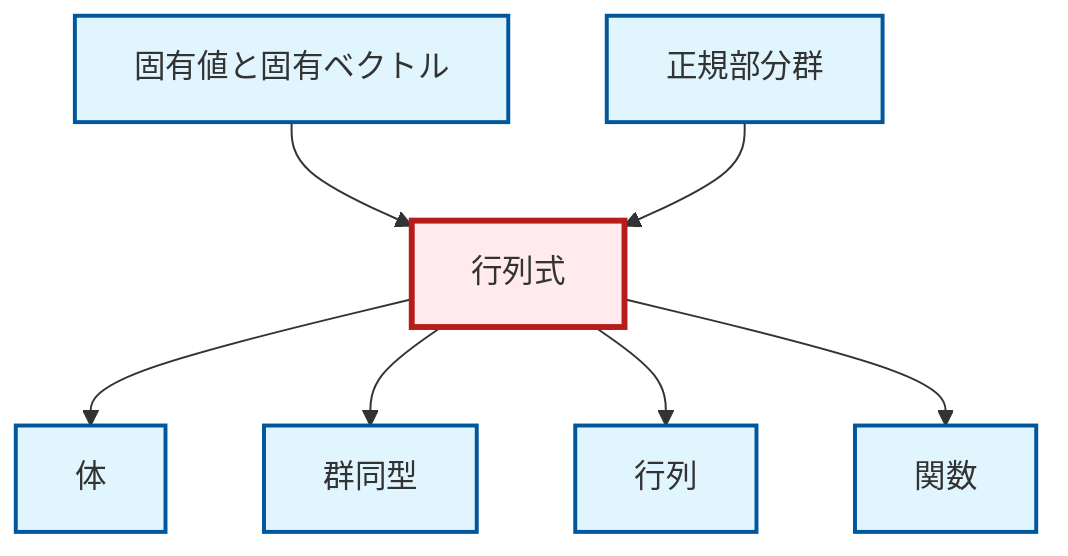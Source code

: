 graph TD
    classDef definition fill:#e1f5fe,stroke:#01579b,stroke-width:2px
    classDef theorem fill:#f3e5f5,stroke:#4a148c,stroke-width:2px
    classDef axiom fill:#fff3e0,stroke:#e65100,stroke-width:2px
    classDef example fill:#e8f5e9,stroke:#1b5e20,stroke-width:2px
    classDef current fill:#ffebee,stroke:#b71c1c,stroke-width:3px
    def-determinant["行列式"]:::definition
    def-field["体"]:::definition
    def-matrix["行列"]:::definition
    def-eigenvalue-eigenvector["固有値と固有ベクトル"]:::definition
    def-function["関数"]:::definition
    def-normal-subgroup["正規部分群"]:::definition
    def-isomorphism["群同型"]:::definition
    def-determinant --> def-field
    def-determinant --> def-isomorphism
    def-eigenvalue-eigenvector --> def-determinant
    def-normal-subgroup --> def-determinant
    def-determinant --> def-matrix
    def-determinant --> def-function
    class def-determinant current